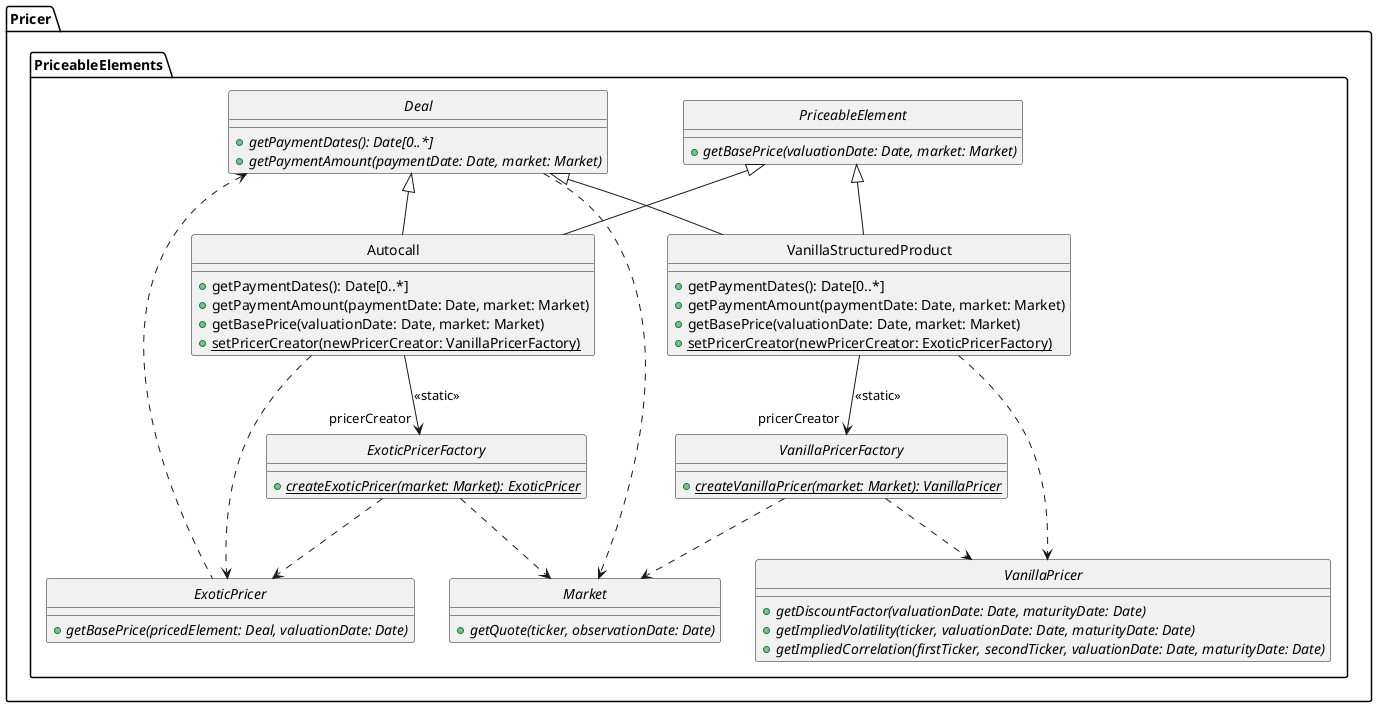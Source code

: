 @startuml
hide circles


!startsub Deal
package Pricer
{
    package PriceableElements
    {
        abstract class Deal
        {
            {abstract} +getPaymentDates(): Date[0..*]
            {abstract} +getPaymentAmount(paymentDate: Date, market: Market)
        }
    }
}
!endsub


!startsub PriceableElement
package Pricer
{
    package PriceableElements
    {
        abstract class PriceableElement
        {
            {abstract} +getBasePrice(valuationDate: Date, market: Market)
        }
    }
}
!endsub


!startsub VanillaPricer
package Pricer
{
    package PriceableElements
    {
        abstract class VanillaPricer
        {
            {abstract} +getDiscountFactor(valuationDate: Date, maturityDate: Date)
            {abstract} +getImpliedVolatility(ticker, valuationDate: Date, maturityDate: Date)
            {abstract} +getImpliedCorrelation(firstTicker, secondTicker, valuationDate: Date, maturityDate: Date)
        }
    }
}
!endsub


!startsub ExoticPricer
package Pricer
{
    package PriceableElements
    {
        interface ExoticPricer
            {
                {abstract} +getBasePrice(pricedElement: Deal, valuationDate: Date)
            }
    }
}
!endsub

!startsub Market
package Pricer
{
    package PriceableElements
    {
        interface Market
        {
            {abstract} +getQuote(ticker, observationDate: Date)
        }
    }
}
!endsub


!startsub ExoticPricerFactory
package Pricer
{
    package PriceableElements
    {
        abstract class ExoticPricerFactory
        {
            {static} {abstract} +createExoticPricer(market: Market): ExoticPricer
        }
    }
}
!endsub


!startsub VanillaStructuredProduct
package Pricer
{
    package PriceableElements
    {
        class VanillaStructuredProduct
        {
            +getPaymentDates(): Date[0..*]
            +getPaymentAmount(paymentDate: Date, market: Market)
            +getBasePrice(valuationDate: Date, market: Market)
            {static} +setPricerCreator(newPricerCreator: ExoticPricerFactory)
        }
    }
}
!endsub


!startsub Autocall
package Pricer
{
    package PriceableElements
    {
        class Autocall
        {
            +getPaymentDates(): Date[0..*]
            +getPaymentAmount(paymentDate: Date, market: Market)
            +getBasePrice(valuationDate: Date, market: Market)
            {static} +setPricerCreator(newPricerCreator: VanillaPricerFactory)
        }
    }
}
!endsub


!startsub VanillaPricerFactory
package Pricer
{
    package PriceableElements
    {
        abstract class VanillaPricerFactory
        {
            {static} {abstract} +createVanillaPricer(market: Market): VanillaPricer
        }
    }
}
!endsub

Deal ..> Market
ExoticPricer -up..> Deal
ExoticPricerFactory ..> ExoticPricer
ExoticPricerFactory ..> Market
VanillaStructuredProduct -up-|> Deal
VanillaStructuredProduct -up-|> PriceableElement
VanillaStructuredProduct ..> VanillaPricer
VanillaStructuredProduct --> "pricerCreator" VanillaPricerFactory: <<static>>
Autocall -up-|> Deal
Autocall -up-|> PriceableElement
Autocall ..> ExoticPricer
Autocall --> "pricerCreator" ExoticPricerFactory: <<static>>
VanillaPricerFactory ..> VanillaPricer
VanillaPricerFactory ..> Market


@enduml
